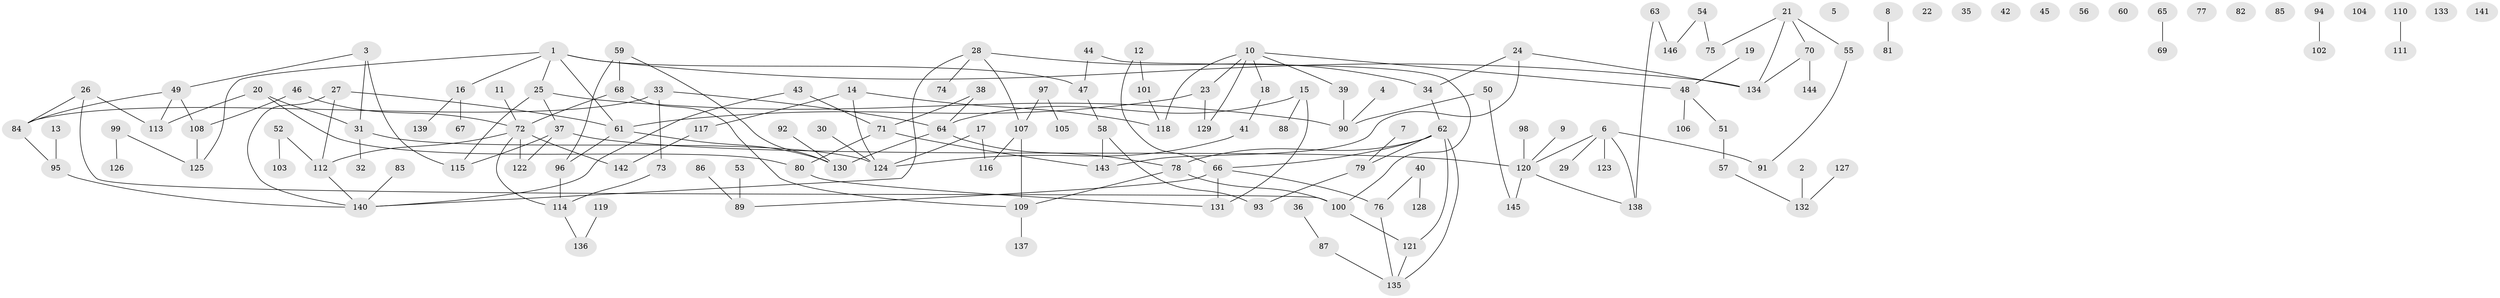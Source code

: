 // Generated by graph-tools (version 1.1) at 2025/49/03/09/25 03:49:06]
// undirected, 146 vertices, 169 edges
graph export_dot {
graph [start="1"]
  node [color=gray90,style=filled];
  1;
  2;
  3;
  4;
  5;
  6;
  7;
  8;
  9;
  10;
  11;
  12;
  13;
  14;
  15;
  16;
  17;
  18;
  19;
  20;
  21;
  22;
  23;
  24;
  25;
  26;
  27;
  28;
  29;
  30;
  31;
  32;
  33;
  34;
  35;
  36;
  37;
  38;
  39;
  40;
  41;
  42;
  43;
  44;
  45;
  46;
  47;
  48;
  49;
  50;
  51;
  52;
  53;
  54;
  55;
  56;
  57;
  58;
  59;
  60;
  61;
  62;
  63;
  64;
  65;
  66;
  67;
  68;
  69;
  70;
  71;
  72;
  73;
  74;
  75;
  76;
  77;
  78;
  79;
  80;
  81;
  82;
  83;
  84;
  85;
  86;
  87;
  88;
  89;
  90;
  91;
  92;
  93;
  94;
  95;
  96;
  97;
  98;
  99;
  100;
  101;
  102;
  103;
  104;
  105;
  106;
  107;
  108;
  109;
  110;
  111;
  112;
  113;
  114;
  115;
  116;
  117;
  118;
  119;
  120;
  121;
  122;
  123;
  124;
  125;
  126;
  127;
  128;
  129;
  130;
  131;
  132;
  133;
  134;
  135;
  136;
  137;
  138;
  139;
  140;
  141;
  142;
  143;
  144;
  145;
  146;
  1 -- 16;
  1 -- 25;
  1 -- 47;
  1 -- 61;
  1 -- 125;
  1 -- 134;
  2 -- 132;
  3 -- 31;
  3 -- 49;
  3 -- 115;
  4 -- 90;
  6 -- 29;
  6 -- 91;
  6 -- 120;
  6 -- 123;
  6 -- 138;
  7 -- 79;
  8 -- 81;
  9 -- 120;
  10 -- 18;
  10 -- 23;
  10 -- 39;
  10 -- 48;
  10 -- 118;
  10 -- 129;
  11 -- 72;
  12 -- 66;
  12 -- 101;
  13 -- 95;
  14 -- 117;
  14 -- 118;
  14 -- 124;
  15 -- 64;
  15 -- 88;
  15 -- 131;
  16 -- 67;
  16 -- 139;
  17 -- 116;
  17 -- 124;
  18 -- 41;
  19 -- 48;
  20 -- 31;
  20 -- 80;
  20 -- 113;
  21 -- 55;
  21 -- 70;
  21 -- 75;
  21 -- 134;
  23 -- 61;
  23 -- 129;
  24 -- 34;
  24 -- 134;
  24 -- 143;
  25 -- 37;
  25 -- 90;
  25 -- 115;
  26 -- 84;
  26 -- 100;
  26 -- 113;
  27 -- 61;
  27 -- 112;
  27 -- 140;
  28 -- 34;
  28 -- 74;
  28 -- 107;
  28 -- 140;
  30 -- 124;
  31 -- 32;
  31 -- 124;
  33 -- 64;
  33 -- 73;
  33 -- 84;
  34 -- 62;
  36 -- 87;
  37 -- 115;
  37 -- 120;
  37 -- 122;
  38 -- 64;
  38 -- 71;
  39 -- 90;
  40 -- 76;
  40 -- 128;
  41 -- 124;
  43 -- 71;
  43 -- 140;
  44 -- 47;
  44 -- 100;
  46 -- 72;
  46 -- 108;
  47 -- 58;
  48 -- 51;
  48 -- 106;
  49 -- 84;
  49 -- 108;
  49 -- 113;
  50 -- 90;
  50 -- 145;
  51 -- 57;
  52 -- 103;
  52 -- 112;
  53 -- 89;
  54 -- 75;
  54 -- 146;
  55 -- 91;
  57 -- 132;
  58 -- 93;
  58 -- 143;
  59 -- 68;
  59 -- 96;
  59 -- 130;
  61 -- 96;
  61 -- 130;
  62 -- 66;
  62 -- 78;
  62 -- 79;
  62 -- 121;
  62 -- 135;
  63 -- 138;
  63 -- 146;
  64 -- 78;
  64 -- 130;
  65 -- 69;
  66 -- 76;
  66 -- 89;
  66 -- 131;
  68 -- 72;
  68 -- 109;
  70 -- 134;
  70 -- 144;
  71 -- 80;
  71 -- 143;
  72 -- 112;
  72 -- 114;
  72 -- 122;
  72 -- 142;
  73 -- 114;
  76 -- 135;
  78 -- 100;
  78 -- 109;
  79 -- 93;
  80 -- 131;
  83 -- 140;
  84 -- 95;
  86 -- 89;
  87 -- 135;
  92 -- 130;
  94 -- 102;
  95 -- 140;
  96 -- 114;
  97 -- 105;
  97 -- 107;
  98 -- 120;
  99 -- 125;
  99 -- 126;
  100 -- 121;
  101 -- 118;
  107 -- 109;
  107 -- 116;
  108 -- 125;
  109 -- 137;
  110 -- 111;
  112 -- 140;
  114 -- 136;
  117 -- 142;
  119 -- 136;
  120 -- 138;
  120 -- 145;
  121 -- 135;
  127 -- 132;
}

